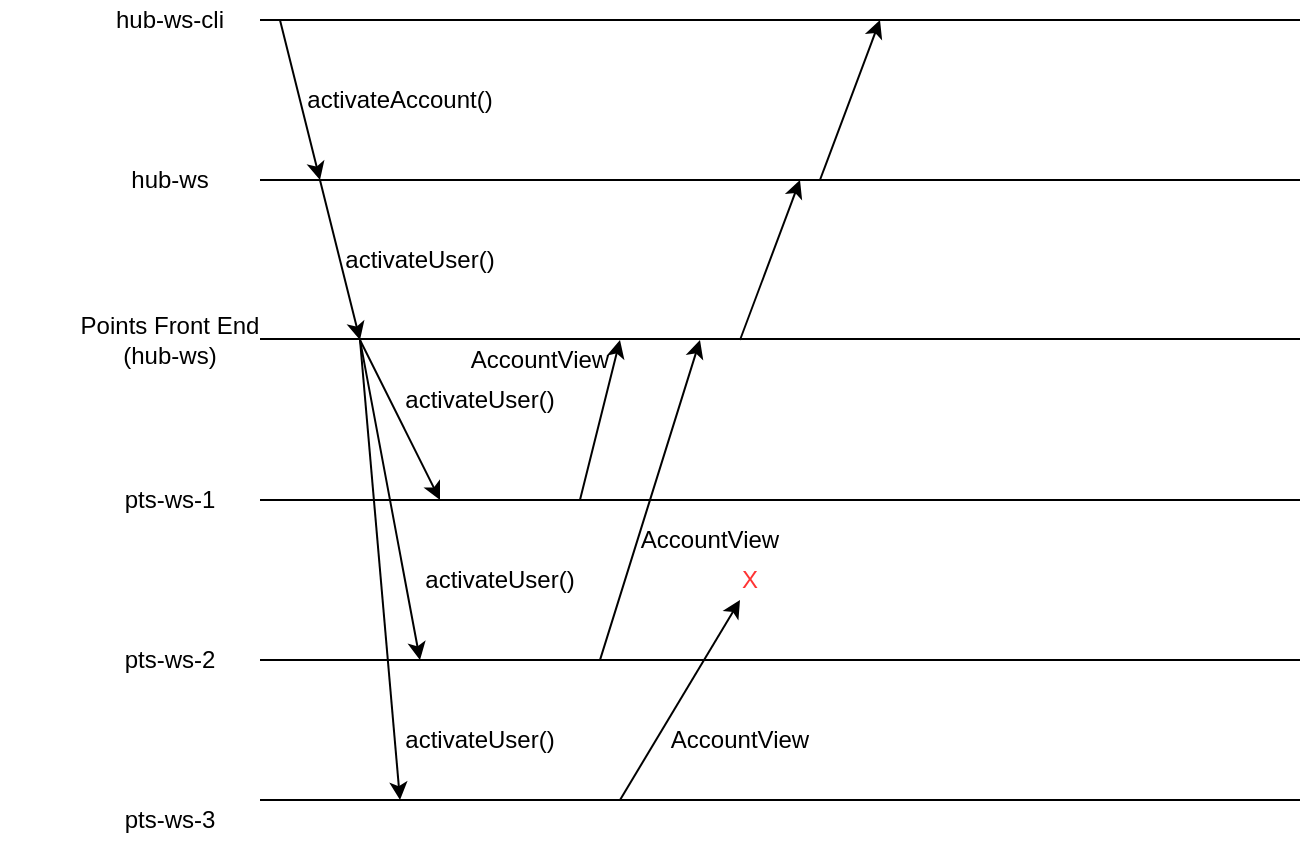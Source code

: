 <mxfile version="10.6.6" type="device"><diagram id="R9fSAzgstM5bLLaOXAIn" name="Page-1"><mxGraphModel dx="1398" dy="845" grid="1" gridSize="10" guides="1" tooltips="1" connect="1" arrows="1" fold="1" page="1" pageScale="1" pageWidth="850" pageHeight="1100" math="0" shadow="0"><root><mxCell id="0"/><mxCell id="1" parent="0"/><mxCell id="VkaTGVpFnsw6u0CN8JUa-1" value="" style="endArrow=none;html=1;" edge="1" parent="1"><mxGeometry width="50" height="50" relative="1" as="geometry"><mxPoint x="160" y="160" as="sourcePoint"/><mxPoint x="680" y="160" as="targetPoint"/></mxGeometry></mxCell><mxCell id="VkaTGVpFnsw6u0CN8JUa-3" value="" style="endArrow=none;html=1;" edge="1" parent="1"><mxGeometry width="50" height="50" relative="1" as="geometry"><mxPoint x="160" y="240" as="sourcePoint"/><mxPoint x="680" y="240" as="targetPoint"/></mxGeometry></mxCell><mxCell id="VkaTGVpFnsw6u0CN8JUa-5" value="" style="endArrow=none;html=1;" edge="1" parent="1"><mxGeometry width="50" height="50" relative="1" as="geometry"><mxPoint x="160" y="319.5" as="sourcePoint"/><mxPoint x="680" y="319.5" as="targetPoint"/></mxGeometry></mxCell><mxCell id="VkaTGVpFnsw6u0CN8JUa-6" value="" style="endArrow=none;html=1;" edge="1" parent="1"><mxGeometry width="50" height="50" relative="1" as="geometry"><mxPoint x="160" y="400" as="sourcePoint"/><mxPoint x="680" y="400" as="targetPoint"/></mxGeometry></mxCell><mxCell id="VkaTGVpFnsw6u0CN8JUa-7" value="" style="endArrow=none;html=1;" edge="1" parent="1"><mxGeometry width="50" height="50" relative="1" as="geometry"><mxPoint x="160" y="480" as="sourcePoint"/><mxPoint x="680" y="480" as="targetPoint"/></mxGeometry></mxCell><mxCell id="VkaTGVpFnsw6u0CN8JUa-9" value="activateAccount()" style="text;html=1;strokeColor=none;fillColor=none;align=center;verticalAlign=middle;whiteSpace=wrap;rounded=0;" vertex="1" parent="1"><mxGeometry x="210" y="190" width="40" height="20" as="geometry"/></mxCell><mxCell id="VkaTGVpFnsw6u0CN8JUa-12" value="&lt;div&gt;hub-ws-cli&lt;/div&gt;" style="text;html=1;strokeColor=none;fillColor=none;align=center;verticalAlign=middle;whiteSpace=wrap;rounded=0;" vertex="1" parent="1"><mxGeometry x="85" y="150" width="60" height="20" as="geometry"/></mxCell><mxCell id="VkaTGVpFnsw6u0CN8JUa-15" value="hub-ws" style="text;html=1;strokeColor=none;fillColor=none;align=center;verticalAlign=middle;whiteSpace=wrap;rounded=0;" vertex="1" parent="1"><mxGeometry x="85" y="230" width="60" height="20" as="geometry"/></mxCell><mxCell id="VkaTGVpFnsw6u0CN8JUa-16" value="&lt;div&gt;Points Front End &lt;br&gt;&lt;/div&gt;&lt;div&gt;(hub-ws)&lt;/div&gt;" style="text;html=1;strokeColor=none;fillColor=none;align=center;verticalAlign=middle;whiteSpace=wrap;rounded=0;" vertex="1" parent="1"><mxGeometry x="30" y="310" width="170" height="20" as="geometry"/></mxCell><mxCell id="VkaTGVpFnsw6u0CN8JUa-18" value="pts-ws-1" style="text;html=1;strokeColor=none;fillColor=none;align=center;verticalAlign=middle;whiteSpace=wrap;rounded=0;" vertex="1" parent="1"><mxGeometry x="70" y="390" width="90" height="20" as="geometry"/></mxCell><mxCell id="VkaTGVpFnsw6u0CN8JUa-21" value="" style="endArrow=classic;html=1;" edge="1" parent="1"><mxGeometry width="50" height="50" relative="1" as="geometry"><mxPoint x="170" y="160" as="sourcePoint"/><mxPoint x="190" y="240" as="targetPoint"/></mxGeometry></mxCell><mxCell id="VkaTGVpFnsw6u0CN8JUa-23" value="" style="endArrow=classic;html=1;" edge="1" parent="1"><mxGeometry width="50" height="50" relative="1" as="geometry"><mxPoint x="190" y="240" as="sourcePoint"/><mxPoint x="210" y="320" as="targetPoint"/></mxGeometry></mxCell><mxCell id="VkaTGVpFnsw6u0CN8JUa-24" value="activateUser()" style="text;html=1;strokeColor=none;fillColor=none;align=center;verticalAlign=middle;whiteSpace=wrap;rounded=0;" vertex="1" parent="1"><mxGeometry x="220" y="270" width="40" height="20" as="geometry"/></mxCell><mxCell id="VkaTGVpFnsw6u0CN8JUa-25" value="pts-ws-2" style="text;html=1;strokeColor=none;fillColor=none;align=center;verticalAlign=middle;whiteSpace=wrap;rounded=0;" vertex="1" parent="1"><mxGeometry x="70" y="470" width="90" height="20" as="geometry"/></mxCell><mxCell id="VkaTGVpFnsw6u0CN8JUa-26" value="pts-ws-3" style="text;html=1;strokeColor=none;fillColor=none;align=center;verticalAlign=middle;whiteSpace=wrap;rounded=0;" vertex="1" parent="1"><mxGeometry x="70" y="550" width="90" height="20" as="geometry"/></mxCell><mxCell id="VkaTGVpFnsw6u0CN8JUa-27" value="" style="endArrow=none;html=1;" edge="1" parent="1"><mxGeometry width="50" height="50" relative="1" as="geometry"><mxPoint x="160" y="550" as="sourcePoint"/><mxPoint x="680" y="550" as="targetPoint"/></mxGeometry></mxCell><mxCell id="VkaTGVpFnsw6u0CN8JUa-28" value="" style="endArrow=classic;html=1;" edge="1" parent="1"><mxGeometry width="50" height="50" relative="1" as="geometry"><mxPoint x="210" y="320" as="sourcePoint"/><mxPoint x="230" y="550" as="targetPoint"/></mxGeometry></mxCell><mxCell id="VkaTGVpFnsw6u0CN8JUa-29" value="" style="endArrow=classic;html=1;" edge="1" parent="1"><mxGeometry width="50" height="50" relative="1" as="geometry"><mxPoint x="210" y="320" as="sourcePoint"/><mxPoint x="240" y="480" as="targetPoint"/></mxGeometry></mxCell><mxCell id="VkaTGVpFnsw6u0CN8JUa-31" value="" style="endArrow=classic;html=1;" edge="1" parent="1"><mxGeometry width="50" height="50" relative="1" as="geometry"><mxPoint x="210" y="320" as="sourcePoint"/><mxPoint x="250" y="400" as="targetPoint"/></mxGeometry></mxCell><mxCell id="VkaTGVpFnsw6u0CN8JUa-32" value="activateUser()" style="text;html=1;strokeColor=none;fillColor=none;align=center;verticalAlign=middle;whiteSpace=wrap;rounded=0;" vertex="1" parent="1"><mxGeometry x="250" y="340" width="40" height="20" as="geometry"/></mxCell><mxCell id="VkaTGVpFnsw6u0CN8JUa-33" value="activateUser()" style="text;html=1;strokeColor=none;fillColor=none;align=center;verticalAlign=middle;whiteSpace=wrap;rounded=0;" vertex="1" parent="1"><mxGeometry x="260" y="430" width="40" height="20" as="geometry"/></mxCell><mxCell id="VkaTGVpFnsw6u0CN8JUa-34" value="activateUser()" style="text;html=1;strokeColor=none;fillColor=none;align=center;verticalAlign=middle;whiteSpace=wrap;rounded=0;" vertex="1" parent="1"><mxGeometry x="250" y="510" width="40" height="20" as="geometry"/></mxCell><mxCell id="VkaTGVpFnsw6u0CN8JUa-35" value="" style="endArrow=classic;html=1;" edge="1" parent="1"><mxGeometry width="50" height="50" relative="1" as="geometry"><mxPoint x="320" y="400" as="sourcePoint"/><mxPoint x="340" y="320" as="targetPoint"/></mxGeometry></mxCell><mxCell id="VkaTGVpFnsw6u0CN8JUa-36" value="" style="endArrow=classic;html=1;" edge="1" parent="1"><mxGeometry width="50" height="50" relative="1" as="geometry"><mxPoint x="330" y="480" as="sourcePoint"/><mxPoint x="380" y="320" as="targetPoint"/></mxGeometry></mxCell><mxCell id="VkaTGVpFnsw6u0CN8JUa-37" value="" style="endArrow=classic;html=1;" edge="1" parent="1"><mxGeometry width="50" height="50" relative="1" as="geometry"><mxPoint x="340" y="550" as="sourcePoint"/><mxPoint x="400" y="450" as="targetPoint"/></mxGeometry></mxCell><mxCell id="VkaTGVpFnsw6u0CN8JUa-38" value="X" style="text;html=1;strokeColor=none;fillColor=none;align=center;verticalAlign=middle;whiteSpace=wrap;rounded=0;fontColor=#FF3333;" vertex="1" parent="1"><mxGeometry x="385" y="430" width="40" height="20" as="geometry"/></mxCell><mxCell id="VkaTGVpFnsw6u0CN8JUa-40" value="AccountView" style="text;html=1;strokeColor=none;fillColor=none;align=center;verticalAlign=middle;whiteSpace=wrap;rounded=0;fontColor=#000000;" vertex="1" parent="1"><mxGeometry x="380" y="510" width="40" height="20" as="geometry"/></mxCell><mxCell id="VkaTGVpFnsw6u0CN8JUa-41" value="AccountView" style="text;html=1;strokeColor=none;fillColor=none;align=center;verticalAlign=middle;whiteSpace=wrap;rounded=0;fontColor=#000000;" vertex="1" parent="1"><mxGeometry x="365" y="410" width="40" height="20" as="geometry"/></mxCell><mxCell id="VkaTGVpFnsw6u0CN8JUa-42" value="AccountView" style="text;html=1;strokeColor=none;fillColor=none;align=center;verticalAlign=middle;whiteSpace=wrap;rounded=0;fontColor=#000000;" vertex="1" parent="1"><mxGeometry x="280" y="320" width="40" height="20" as="geometry"/></mxCell><mxCell id="VkaTGVpFnsw6u0CN8JUa-44" value="" style="endArrow=classic;html=1;fontColor=#000000;" edge="1" parent="1"><mxGeometry width="50" height="50" relative="1" as="geometry"><mxPoint x="400" y="320" as="sourcePoint"/><mxPoint x="430" y="240" as="targetPoint"/></mxGeometry></mxCell><mxCell id="VkaTGVpFnsw6u0CN8JUa-45" value="" style="endArrow=classic;html=1;fontColor=#000000;" edge="1" parent="1"><mxGeometry width="50" height="50" relative="1" as="geometry"><mxPoint x="440" y="240" as="sourcePoint"/><mxPoint x="470" y="160" as="targetPoint"/></mxGeometry></mxCell></root></mxGraphModel></diagram></mxfile>